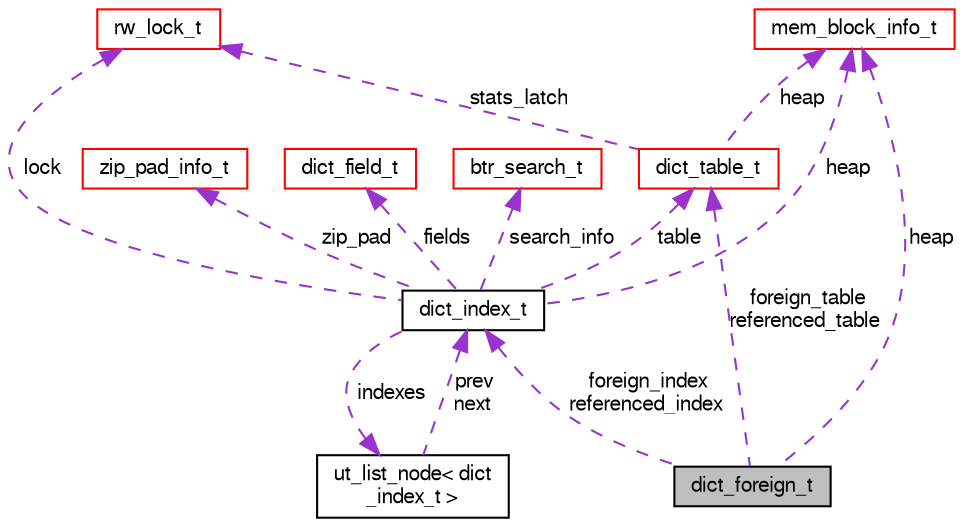 digraph "dict_foreign_t"
{
  bgcolor="transparent";
  edge [fontname="FreeSans",fontsize="10",labelfontname="FreeSans",labelfontsize="10"];
  node [fontname="FreeSans",fontsize="10",shape=record];
  Node1 [label="dict_foreign_t",height=0.2,width=0.4,color="black", fillcolor="grey75", style="filled" fontcolor="black"];
  Node2 -> Node1 [dir="back",color="darkorchid3",fontsize="10",style="dashed",label=" foreign_index\nreferenced_index" ,fontname="FreeSans"];
  Node2 [label="dict_index_t",height=0.2,width=0.4,color="black",URL="$structdict__index__t.html"];
  Node3 -> Node2 [dir="back",color="darkorchid3",fontsize="10",style="dashed",label=" zip_pad" ,fontname="FreeSans"];
  Node3 [label="zip_pad_info_t",height=0.2,width=0.4,color="red",URL="$structzip__pad__info__t.html"];
  Node4 -> Node2 [dir="back",color="darkorchid3",fontsize="10",style="dashed",label=" table" ,fontname="FreeSans"];
  Node4 [label="dict_table_t",height=0.2,width=0.4,color="red",URL="$structdict__table__t.html"];
  Node5 -> Node4 [dir="back",color="darkorchid3",fontsize="10",style="dashed",label=" heap" ,fontname="FreeSans"];
  Node5 [label="mem_block_info_t",height=0.2,width=0.4,color="red",URL="$structmem__block__info__t.html"];
  Node6 -> Node4 [dir="back",color="darkorchid3",fontsize="10",style="dashed",label=" stats_latch" ,fontname="FreeSans"];
  Node6 [label="rw_lock_t",height=0.2,width=0.4,color="red",URL="$structrw__lock__t.html"];
  Node5 -> Node2 [dir="back",color="darkorchid3",fontsize="10",style="dashed",label=" heap" ,fontname="FreeSans"];
  Node7 -> Node2 [dir="back",color="darkorchid3",fontsize="10",style="dashed",label=" fields" ,fontname="FreeSans"];
  Node7 [label="dict_field_t",height=0.2,width=0.4,color="red",URL="$structdict__field__t.html"];
  Node8 -> Node2 [dir="back",color="darkorchid3",fontsize="10",style="dashed",label=" indexes" ,fontname="FreeSans"];
  Node8 [label="ut_list_node\< dict\l_index_t \>",height=0.2,width=0.4,color="black",URL="$structut__list__node.html"];
  Node2 -> Node8 [dir="back",color="darkorchid3",fontsize="10",style="dashed",label=" prev\nnext" ,fontname="FreeSans"];
  Node6 -> Node2 [dir="back",color="darkorchid3",fontsize="10",style="dashed",label=" lock" ,fontname="FreeSans"];
  Node9 -> Node2 [dir="back",color="darkorchid3",fontsize="10",style="dashed",label=" search_info" ,fontname="FreeSans"];
  Node9 [label="btr_search_t",height=0.2,width=0.4,color="red",URL="$structbtr__search__t.html"];
  Node4 -> Node1 [dir="back",color="darkorchid3",fontsize="10",style="dashed",label=" foreign_table\nreferenced_table" ,fontname="FreeSans"];
  Node5 -> Node1 [dir="back",color="darkorchid3",fontsize="10",style="dashed",label=" heap" ,fontname="FreeSans"];
}
